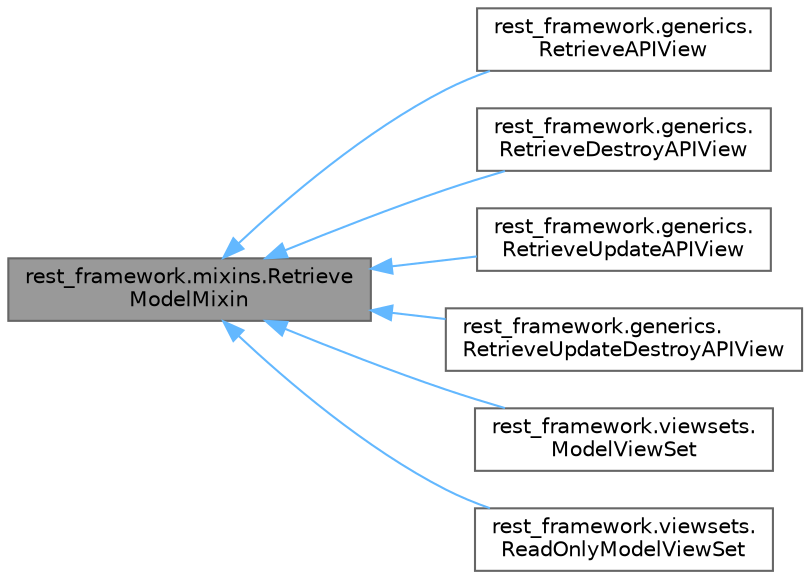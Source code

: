 digraph "rest_framework.mixins.RetrieveModelMixin"
{
 // LATEX_PDF_SIZE
  bgcolor="transparent";
  edge [fontname=Helvetica,fontsize=10,labelfontname=Helvetica,labelfontsize=10];
  node [fontname=Helvetica,fontsize=10,shape=box,height=0.2,width=0.4];
  rankdir="LR";
  Node1 [id="Node000001",label="rest_framework.mixins.Retrieve\lModelMixin",height=0.2,width=0.4,color="gray40", fillcolor="grey60", style="filled", fontcolor="black",tooltip=" "];
  Node1 -> Node2 [id="edge7_Node000001_Node000002",dir="back",color="steelblue1",style="solid",tooltip=" "];
  Node2 [id="Node000002",label="rest_framework.generics.\lRetrieveAPIView",height=0.2,width=0.4,color="gray40", fillcolor="white", style="filled",URL="$classrest__framework_1_1generics_1_1RetrieveAPIView.html",tooltip=" "];
  Node1 -> Node3 [id="edge8_Node000001_Node000003",dir="back",color="steelblue1",style="solid",tooltip=" "];
  Node3 [id="Node000003",label="rest_framework.generics.\lRetrieveDestroyAPIView",height=0.2,width=0.4,color="gray40", fillcolor="white", style="filled",URL="$classrest__framework_1_1generics_1_1RetrieveDestroyAPIView.html",tooltip=" "];
  Node1 -> Node4 [id="edge9_Node000001_Node000004",dir="back",color="steelblue1",style="solid",tooltip=" "];
  Node4 [id="Node000004",label="rest_framework.generics.\lRetrieveUpdateAPIView",height=0.2,width=0.4,color="gray40", fillcolor="white", style="filled",URL="$classrest__framework_1_1generics_1_1RetrieveUpdateAPIView.html",tooltip=" "];
  Node1 -> Node5 [id="edge10_Node000001_Node000005",dir="back",color="steelblue1",style="solid",tooltip=" "];
  Node5 [id="Node000005",label="rest_framework.generics.\lRetrieveUpdateDestroyAPIView",height=0.2,width=0.4,color="gray40", fillcolor="white", style="filled",URL="$classrest__framework_1_1generics_1_1RetrieveUpdateDestroyAPIView.html",tooltip=" "];
  Node1 -> Node6 [id="edge11_Node000001_Node000006",dir="back",color="steelblue1",style="solid",tooltip=" "];
  Node6 [id="Node000006",label="rest_framework.viewsets.\lModelViewSet",height=0.2,width=0.4,color="gray40", fillcolor="white", style="filled",URL="$classrest__framework_1_1viewsets_1_1ModelViewSet.html",tooltip=" "];
  Node1 -> Node7 [id="edge12_Node000001_Node000007",dir="back",color="steelblue1",style="solid",tooltip=" "];
  Node7 [id="Node000007",label="rest_framework.viewsets.\lReadOnlyModelViewSet",height=0.2,width=0.4,color="gray40", fillcolor="white", style="filled",URL="$classrest__framework_1_1viewsets_1_1ReadOnlyModelViewSet.html",tooltip=" "];
}
